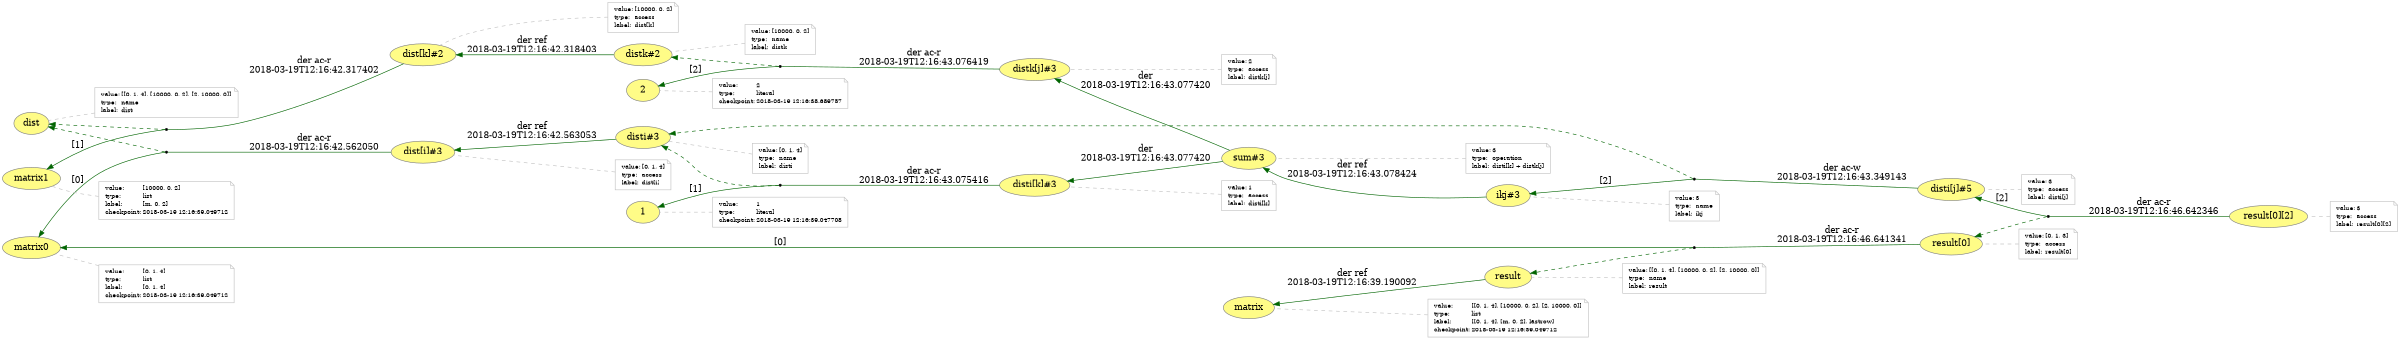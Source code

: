 digraph "PROV" { size="16,12"; rankdir="RL";
"http://example.org/dist" [fillcolor="#FFFC87",color="#808080",style="filled",label="dist",URL="http://example.org/dist"]
"-attrs0" [color="gray",shape="note",fontsize="10",fontcolor="black",label=<<TABLE cellpadding="0" border="0">
	<TR>
	    <TD align="left">value:</TD>
	    <TD align="left">[[0, 1, 4], [10000, 0, 2], [2, 10000, 0]]</TD>
	</TR>
	<TR>
	    <TD align="left">type:</TD>
	    <TD align="left">name</TD>
	</TR>
	<TR>
	    <TD align="left">label:</TD>
	    <TD align="left">dist</TD>
	</TR>
</TABLE>>]
"-attrs0" -> "http://example.org/dist" [color="gray",style="dashed",arrowhead="none"]
"http://example.org/ikj#3" -> "http://example.org/sum#3" [labelfontsize="8",labeldistance="1.5",color="darkgreen",labelangle="60.0",rotation="20",label="der ref
2018-03-19T12:16:43.078424"]
"http://example.org/result\[0\]" [fillcolor="#FFFC87",color="#808080",style="filled",label="result\[0\]",URL="http://example.org/result\[0\]"]
"-attrs1" [color="gray",shape="note",fontsize="10",fontcolor="black",label=<<TABLE cellpadding="0" border="0">
	<TR>
	    <TD align="left">value:</TD>
	    <TD align="left">[0, 1, 3]</TD>
	</TR>
	<TR>
	    <TD align="left">type:</TD>
	    <TD align="left">access</TD>
	</TR>
	<TR>
	    <TD align="left">label:</TD>
	    <TD align="left">result[0]</TD>
	</TR>
</TABLE>>]
"-attrs1" -> "http://example.org/result\[0\]" [color="gray",style="dashed",arrowhead="none"]
"http://example.org/distk#2" -> "http://example.org/dist\[k\]#2" [labelfontsize="8",labeldistance="1.5",color="darkgreen",labelangle="60.0",rotation="20",label="der ref
2018-03-19T12:16:42.318403"]
"http://example.org/ikj#3" [fillcolor="#FFFC87",color="#808080",style="filled",label="ikj#3",URL="http://example.org/ikj#3"]
"-attrs2" [color="gray",shape="note",fontsize="10",fontcolor="black",label=<<TABLE cellpadding="0" border="0">
	<TR>
	    <TD align="left">value:</TD>
	    <TD align="left">3</TD>
	</TR>
	<TR>
	    <TD align="left">type:</TD>
	    <TD align="left">name</TD>
	</TR>
	<TR>
	    <TD align="left">label:</TD>
	    <TD align="left">ikj</TD>
	</TR>
</TABLE>>]
"-attrs2" -> "http://example.org/ikj#3" [color="gray",style="dashed",arrowhead="none"]
"http://example.org/dist\[k\]#2" [fillcolor="#FFFC87",color="#808080",style="filled",label="dist\[k\]#2",URL="http://example.org/dist\[k\]#2"]
"-attrs3" [color="gray",shape="note",fontsize="10",fontcolor="black",label=<<TABLE cellpadding="0" border="0">
	<TR>
	    <TD align="left">value:</TD>
	    <TD align="left">[10000, 0, 2]</TD>
	</TR>
	<TR>
	    <TD align="left">type:</TD>
	    <TD align="left">access</TD>
	</TR>
	<TR>
	    <TD align="left">label:</TD>
	    <TD align="left">dist[k]</TD>
	</TR>
</TABLE>>]
"-attrs3" -> "http://example.org/dist\[k\]#2" [color="gray",style="dashed",arrowhead="none"]
"bn0" [shape="point",label=""]
"http://example.org/dist\[k\]#2" -> "bn0" [labelfontsize="8",labeldistance="1.5",color="darkgreen",labelangle="60.0",rotation="20",label="der ac-r
2018-03-19T12:16:42.317402",arrowhead="none"]
"bn0" -> "http://example.org/dist" [color="darkgreen",style="dashed"]
"bn0" -> "http://example.org/matrix1" [labelfontsize="8",labeldistance="1.5",color="darkgreen",labelangle="60.0",rotation="20",label="[1]"]
"http://example.org/disti\[k\]#3" [fillcolor="#FFFC87",color="#808080",style="filled",label="disti\[k\]#3",URL="http://example.org/disti\[k\]#3"]
"-attrs4" [color="gray",shape="note",fontsize="10",fontcolor="black",label=<<TABLE cellpadding="0" border="0">
	<TR>
	    <TD align="left">value:</TD>
	    <TD align="left">1</TD>
	</TR>
	<TR>
	    <TD align="left">type:</TD>
	    <TD align="left">access</TD>
	</TR>
	<TR>
	    <TD align="left">label:</TD>
	    <TD align="left">disti[k]</TD>
	</TR>
</TABLE>>]
"-attrs4" -> "http://example.org/disti\[k\]#3" [color="gray",style="dashed",arrowhead="none"]
"bn1" [shape="point",label=""]
"http://example.org/result\[0\]" -> "bn1" [labelfontsize="8",labeldistance="1.5",color="darkgreen",labelangle="60.0",rotation="20",label="der ac-r
2018-03-19T12:16:46.641341",arrowhead="none"]
"bn1" -> "http://example.org/result" [color="darkgreen",style="dashed"]
"bn1" -> "http://example.org/matrix0" [labelfontsize="8",labeldistance="1.5",color="darkgreen",labelangle="60.0",rotation="20",label="[0]"]
"http://example.org/2" [fillcolor="#FFFC87",color="#808080",style="filled",label="2",URL="http://example.org/2"]
"-attrs5" [color="gray",shape="note",fontsize="10",fontcolor="black",label=<<TABLE cellpadding="0" border="0">
	<TR>
	    <TD align="left">value:</TD>
	    <TD align="left">2</TD>
	</TR>
	<TR>
	    <TD align="left">type:</TD>
	    <TD align="left">literal</TD>
	</TR>
	<TR>
	    <TD align="left">checkpoint:</TD>
	    <TD align="left">2018-03-19 12:16:38.689757</TD>
	</TR>
</TABLE>>]
"-attrs5" -> "http://example.org/2" [color="gray",style="dashed",arrowhead="none"]
"bn2" [shape="point",label=""]
"http://example.org/distk\[j\]#3" -> "bn2" [labelfontsize="8",labeldistance="1.5",color="darkgreen",labelangle="60.0",rotation="20",label="der ac-r
2018-03-19T12:16:43.076419",arrowhead="none"]
"bn2" -> "http://example.org/distk#2" [color="darkgreen",style="dashed"]
"bn2" -> "http://example.org/2" [labelfontsize="8",labeldistance="1.5",color="darkgreen",labelangle="60.0",rotation="20",label="[2]"]
"http://example.org/disti#3" [fillcolor="#FFFC87",color="#808080",style="filled",label="disti#3",URL="http://example.org/disti#3"]
"-attrs6" [color="gray",shape="note",fontsize="10",fontcolor="black",label=<<TABLE cellpadding="0" border="0">
	<TR>
	    <TD align="left">value:</TD>
	    <TD align="left">[0, 1, 4]</TD>
	</TR>
	<TR>
	    <TD align="left">type:</TD>
	    <TD align="left">name</TD>
	</TR>
	<TR>
	    <TD align="left">label:</TD>
	    <TD align="left">disti</TD>
	</TR>
</TABLE>>]
"-attrs6" -> "http://example.org/disti#3" [color="gray",style="dashed",arrowhead="none"]
"bn3" [shape="point",label=""]
"http://example.org/disti\[k\]#3" -> "bn3" [labelfontsize="8",labeldistance="1.5",color="darkgreen",labelangle="60.0",rotation="20",label="der ac-r
2018-03-19T12:16:43.075416",arrowhead="none"]
"bn3" -> "http://example.org/disti#3" [color="darkgreen",style="dashed"]
"bn3" -> "http://example.org/1" [labelfontsize="8",labeldistance="1.5",color="darkgreen",labelangle="60.0",rotation="20",label="[1]"]
"http://example.org/dist\[i\]#3" [fillcolor="#FFFC87",color="#808080",style="filled",label="dist\[i\]#3",URL="http://example.org/dist\[i\]#3"]
"-attrs7" [color="gray",shape="note",fontsize="10",fontcolor="black",label=<<TABLE cellpadding="0" border="0">
	<TR>
	    <TD align="left">value:</TD>
	    <TD align="left">[0, 1, 4]</TD>
	</TR>
	<TR>
	    <TD align="left">type:</TD>
	    <TD align="left">access</TD>
	</TR>
	<TR>
	    <TD align="left">label:</TD>
	    <TD align="left">dist[i]</TD>
	</TR>
</TABLE>>]
"-attrs7" -> "http://example.org/dist\[i\]#3" [color="gray",style="dashed",arrowhead="none"]
"http://example.org/disti#3" -> "http://example.org/dist\[i\]#3" [labelfontsize="8",labeldistance="1.5",color="darkgreen",labelangle="60.0",rotation="20",label="der ref
2018-03-19T12:16:42.563053"]
"http://example.org/result" [fillcolor="#FFFC87",color="#808080",style="filled",label="result",URL="http://example.org/result"]
"-attrs8" [color="gray",shape="note",fontsize="10",fontcolor="black",label=<<TABLE cellpadding="0" border="0">
	<TR>
	    <TD align="left">value:</TD>
	    <TD align="left">[[0, 1, 4], [10000, 0, 2], [2, 10000, 0]]</TD>
	</TR>
	<TR>
	    <TD align="left">type:</TD>
	    <TD align="left">name</TD>
	</TR>
	<TR>
	    <TD align="left">label:</TD>
	    <TD align="left">result</TD>
	</TR>
</TABLE>>]
"-attrs8" -> "http://example.org/result" [color="gray",style="dashed",arrowhead="none"]
"http://example.org/result\[0\]\[2\]" [fillcolor="#FFFC87",color="#808080",style="filled",label="result\[0\]\[2\]",URL="http://example.org/result\[0\]\[2\]"]
"-attrs9" [color="gray",shape="note",fontsize="10",fontcolor="black",label=<<TABLE cellpadding="0" border="0">
	<TR>
	    <TD align="left">value:</TD>
	    <TD align="left">3</TD>
	</TR>
	<TR>
	    <TD align="left">type:</TD>
	    <TD align="left">access</TD>
	</TR>
	<TR>
	    <TD align="left">label:</TD>
	    <TD align="left">result[0][2]</TD>
	</TR>
</TABLE>>]
"-attrs9" -> "http://example.org/result\[0\]\[2\]" [color="gray",style="dashed",arrowhead="none"]
"http://example.org/matrix" [fillcolor="#FFFC87",color="#808080",style="filled",label="matrix",URL="http://example.org/matrix"]
"-attrs10" [color="gray",shape="note",fontsize="10",fontcolor="black",label=<<TABLE cellpadding="0" border="0">
	<TR>
	    <TD align="left">value:</TD>
	    <TD align="left">[[0, 1, 4], [10000, 0, 2], [2, 10000, 0]]</TD>
	</TR>
	<TR>
	    <TD align="left">type:</TD>
	    <TD align="left">list</TD>
	</TR>
	<TR>
	    <TD align="left">label:</TD>
	    <TD align="left">[[0, 1, 4], [m, 0, 2], lastrow]</TD>
	</TR>
	<TR>
	    <TD align="left">checkpoint:</TD>
	    <TD align="left">2018-03-19 12:16:39.049712</TD>
	</TR>
</TABLE>>]
"-attrs10" -> "http://example.org/matrix" [color="gray",style="dashed",arrowhead="none"]
"http://example.org/disti\[j\]#5" [fillcolor="#FFFC87",color="#808080",style="filled",label="disti\[j\]#5",URL="http://example.org/disti\[j\]#5"]
"-attrs11" [color="gray",shape="note",fontsize="10",fontcolor="black",label=<<TABLE cellpadding="0" border="0">
	<TR>
	    <TD align="left">value:</TD>
	    <TD align="left">3</TD>
	</TR>
	<TR>
	    <TD align="left">type:</TD>
	    <TD align="left">access</TD>
	</TR>
	<TR>
	    <TD align="left">label:</TD>
	    <TD align="left">disti[j]</TD>
	</TR>
</TABLE>>]
"-attrs11" -> "http://example.org/disti\[j\]#5" [color="gray",style="dashed",arrowhead="none"]
"http://example.org/matrix0" [fillcolor="#FFFC87",color="#808080",style="filled",label="matrix0",URL="http://example.org/matrix0"]
"-attrs12" [color="gray",shape="note",fontsize="10",fontcolor="black",label=<<TABLE cellpadding="0" border="0">
	<TR>
	    <TD align="left">value:</TD>
	    <TD align="left">[0, 1, 4]</TD>
	</TR>
	<TR>
	    <TD align="left">type:</TD>
	    <TD align="left">list</TD>
	</TR>
	<TR>
	    <TD align="left">label:</TD>
	    <TD align="left">[0, 1, 4]</TD>
	</TR>
	<TR>
	    <TD align="left">checkpoint:</TD>
	    <TD align="left">2018-03-19 12:16:39.049712</TD>
	</TR>
</TABLE>>]
"-attrs12" -> "http://example.org/matrix0" [color="gray",style="dashed",arrowhead="none"]
"bn4" [shape="point",label=""]
"http://example.org/dist\[i\]#3" -> "bn4" [labelfontsize="8",labeldistance="1.5",color="darkgreen",labelangle="60.0",rotation="20",label="der ac-r
2018-03-19T12:16:42.562050",arrowhead="none"]
"bn4" -> "http://example.org/dist" [color="darkgreen",style="dashed"]
"bn4" -> "http://example.org/matrix0" [labelfontsize="8",labeldistance="1.5",color="darkgreen",labelangle="60.0",rotation="20",label="[0]"]
"http://example.org/sum#3" -> "http://example.org/disti\[k\]#3" [labelfontsize="8",labeldistance="1.5",color="darkgreen",labelangle="60.0",rotation="20",label="der
2018-03-19T12:16:43.077420"]
"http://example.org/distk\[j\]#3" [fillcolor="#FFFC87",color="#808080",style="filled",label="distk\[j\]#3",URL="http://example.org/distk\[j\]#3"]
"-attrs13" [color="gray",shape="note",fontsize="10",fontcolor="black",label=<<TABLE cellpadding="0" border="0">
	<TR>
	    <TD align="left">value:</TD>
	    <TD align="left">2</TD>
	</TR>
	<TR>
	    <TD align="left">type:</TD>
	    <TD align="left">access</TD>
	</TR>
	<TR>
	    <TD align="left">label:</TD>
	    <TD align="left">distk[j]</TD>
	</TR>
</TABLE>>]
"-attrs13" -> "http://example.org/distk\[j\]#3" [color="gray",style="dashed",arrowhead="none"]
"http://example.org/matrix1" [fillcolor="#FFFC87",color="#808080",style="filled",label="matrix1",URL="http://example.org/matrix1"]
"-attrs14" [color="gray",shape="note",fontsize="10",fontcolor="black",label=<<TABLE cellpadding="0" border="0">
	<TR>
	    <TD align="left">value:</TD>
	    <TD align="left">[10000, 0, 2]</TD>
	</TR>
	<TR>
	    <TD align="left">type:</TD>
	    <TD align="left">list</TD>
	</TR>
	<TR>
	    <TD align="left">label:</TD>
	    <TD align="left">[m, 0, 2]</TD>
	</TR>
	<TR>
	    <TD align="left">checkpoint:</TD>
	    <TD align="left">2018-03-19 12:16:39.049712</TD>
	</TR>
</TABLE>>]
"-attrs14" -> "http://example.org/matrix1" [color="gray",style="dashed",arrowhead="none"]
"bn5" [shape="point",label=""]
"http://example.org/disti\[j\]#5" -> "bn5" [labelfontsize="8",labeldistance="1.5",color="darkgreen",labelangle="60.0",rotation="20",label="der ac-w
2018-03-19T12:16:43.349143",arrowhead="none"]
"bn5" -> "http://example.org/disti#3" [color="darkgreen",style="dashed"]
"bn5" -> "http://example.org/ikj#3" [labelfontsize="8",labeldistance="1.5",color="darkgreen",labelangle="60.0",rotation="20",label="[2]"]
"http://example.org/sum#3" -> "http://example.org/distk\[j\]#3" [labelfontsize="8",labeldistance="1.5",color="darkgreen",labelangle="60.0",rotation="20",label="der
2018-03-19T12:16:43.077420"]
"http://example.org/sum#3" [fillcolor="#FFFC87",color="#808080",style="filled",label="sum#3",URL="http://example.org/sum#3"]
"-attrs15" [color="gray",shape="note",fontsize="10",fontcolor="black",label=<<TABLE cellpadding="0" border="0">
	<TR>
	    <TD align="left">value:</TD>
	    <TD align="left">3</TD>
	</TR>
	<TR>
	    <TD align="left">type:</TD>
	    <TD align="left">operation</TD>
	</TR>
	<TR>
	    <TD align="left">label:</TD>
	    <TD align="left">disti[k] + distk[j]</TD>
	</TR>
</TABLE>>]
"-attrs15" -> "http://example.org/sum#3" [color="gray",style="dashed",arrowhead="none"]
"http://example.org/distk#2" [fillcolor="#FFFC87",color="#808080",style="filled",label="distk#2",URL="http://example.org/distk#2"]
"-attrs16" [color="gray",shape="note",fontsize="10",fontcolor="black",label=<<TABLE cellpadding="0" border="0">
	<TR>
	    <TD align="left">value:</TD>
	    <TD align="left">[10000, 0, 2]</TD>
	</TR>
	<TR>
	    <TD align="left">type:</TD>
	    <TD align="left">name</TD>
	</TR>
	<TR>
	    <TD align="left">label:</TD>
	    <TD align="left">distk</TD>
	</TR>
</TABLE>>]
"-attrs16" -> "http://example.org/distk#2" [color="gray",style="dashed",arrowhead="none"]
"bn6" [shape="point",label=""]
"http://example.org/result\[0\]\[2\]" -> "bn6" [labelfontsize="8",labeldistance="1.5",color="darkgreen",labelangle="60.0",rotation="20",label="der ac-r
2018-03-19T12:16:46.642346",arrowhead="none"]
"bn6" -> "http://example.org/result\[0\]" [color="darkgreen",style="dashed"]
"bn6" -> "http://example.org/disti\[j\]#5" [labelfontsize="8",labeldistance="1.5",color="darkgreen",labelangle="60.0",rotation="20",label="[2]"]
"http://example.org/result" -> "http://example.org/matrix" [labelfontsize="8",labeldistance="1.5",color="darkgreen",labelangle="60.0",rotation="20",label="der ref
2018-03-19T12:16:39.190092"]
"http://example.org/1" [fillcolor="#FFFC87",color="#808080",style="filled",label="1",URL="http://example.org/1"]
"-attrs17" [color="gray",shape="note",fontsize="10",fontcolor="black",label=<<TABLE cellpadding="0" border="0">
	<TR>
	    <TD align="left">value:</TD>
	    <TD align="left">1</TD>
	</TR>
	<TR>
	    <TD align="left">type:</TD>
	    <TD align="left">literal</TD>
	</TR>
	<TR>
	    <TD align="left">checkpoint:</TD>
	    <TD align="left">2018-03-19 12:16:39.047708</TD>
	</TR>
</TABLE>>]
"-attrs17" -> "http://example.org/1" [color="gray",style="dashed",arrowhead="none"]
}